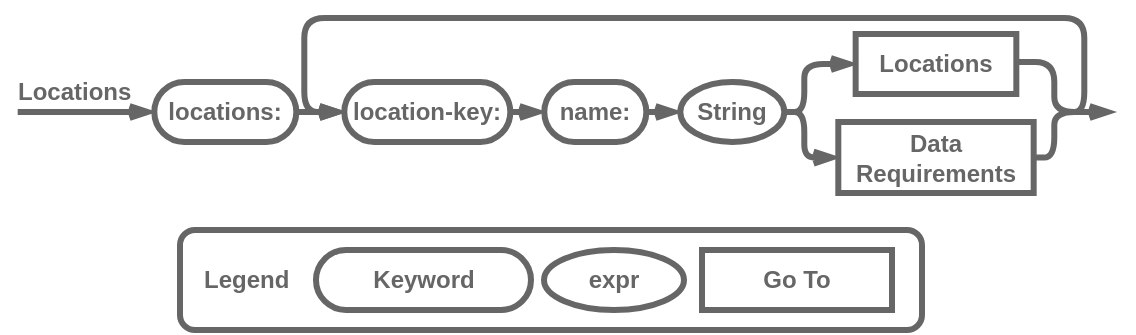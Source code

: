 <mxfile version="21.6.5" type="device">
  <diagram name="Page-1" id="lv2RBA-2qfxnkMvO_x3A">
    <mxGraphModel dx="-518" dy="203" grid="0" gridSize="10" guides="1" tooltips="1" connect="1" arrows="1" fold="1" page="1" pageScale="1" pageWidth="850" pageHeight="1100" math="0" shadow="0">
      <root>
        <mxCell id="0" />
        <mxCell id="1" parent="0" />
        <mxCell id="4REqOIB7tcGAyymllORO-40" value="" style="group" parent="1" vertex="1" connectable="0">
          <mxGeometry x="1070" y="614" width="371" height="50" as="geometry" />
        </mxCell>
        <mxCell id="4REqOIB7tcGAyymllORO-41" value="&lt;b style=&quot;border-color: var(--border-color); color: rgb(51, 51, 51); font-family: Helvetica; text-align: center;&quot;&gt;&lt;font style=&quot;border-color: var(--border-color);&quot; color=&quot;#666666&quot;&gt;&amp;nbsp; &amp;nbsp;Legend&lt;/font&gt;&lt;/b&gt;" style="text;html=1;align=left;verticalAlign=middle;whiteSpace=wrap;rounded=1;fontFamily=Courier New;perimeterSpacing=6;shadow=0;fillColor=#ffffff;fontColor=#143642;strokeColor=#666666;labelBackgroundColor=none;container=0;strokeWidth=3;" parent="4REqOIB7tcGAyymllORO-40" vertex="1">
          <mxGeometry width="371" height="50" as="geometry" />
        </mxCell>
        <mxCell id="4REqOIB7tcGAyymllORO-42" value="&lt;b style=&quot;border-color: var(--border-color); color: rgb(51, 51, 51);&quot;&gt;&lt;font style=&quot;border-color: var(--border-color);&quot; color=&quot;#666666&quot;&gt;expr&lt;/font&gt;&lt;/b&gt;" style="ellipse;whiteSpace=wrap;html=1;rounded=1;labelBackgroundColor=none;strokeColor=#666666;fontFamily=Helvetica;fontSize=12;fontColor=default;fillColor=default;container=0;strokeWidth=3;" parent="4REqOIB7tcGAyymllORO-40" vertex="1">
          <mxGeometry x="182" y="10" width="70" height="30" as="geometry" />
        </mxCell>
        <mxCell id="4REqOIB7tcGAyymllORO-43" value="&lt;p&gt;&lt;b style=&quot;border-color: var(--border-color); color: rgb(51, 51, 51);&quot;&gt;&lt;font style=&quot;border-color: var(--border-color);&quot; color=&quot;#666666&quot;&gt;Keyword&lt;/font&gt;&lt;/b&gt;&lt;br&gt;&lt;/p&gt;" style="rounded=1;whiteSpace=wrap;html=1;arcSize=50;fontStyle=0;fillColor=#ffffff;strokeColor=#666666;labelBackgroundColor=none;fontColor=#143642;container=0;strokeWidth=3;" parent="4REqOIB7tcGAyymllORO-40" vertex="1">
          <mxGeometry x="67.996" y="10" width="107.5" height="30" as="geometry" />
        </mxCell>
        <mxCell id="4REqOIB7tcGAyymllORO-44" value="&lt;b style=&quot;border-color: var(--border-color); color: rgb(51, 51, 51);&quot;&gt;&lt;font style=&quot;border-color: var(--border-color);&quot; color=&quot;#666666&quot;&gt;Go To&lt;/font&gt;&lt;/b&gt;" style="rounded=1;whiteSpace=wrap;html=1;strokeColor=#666666;fontFamily=Helvetica;fontSize=12;fontColor=#143642;fillColor=#FFFFFF;arcSize=0;fontStyle=0;shadow=0;labelBackgroundColor=none;container=0;strokeWidth=3;" parent="4REqOIB7tcGAyymllORO-40" vertex="1">
          <mxGeometry x="261.005" y="10" width="95" height="30" as="geometry" />
        </mxCell>
        <mxCell id="4REqOIB7tcGAyymllORO-14" style="edgeStyle=orthogonalEdgeStyle;shape=connector;curved=0;rounded=0;orthogonalLoop=1;jettySize=auto;html=1;exitX=0;exitY=0.5;exitDx=0;exitDy=0;labelBackgroundColor=default;strokeColor=#666666;strokeWidth=3;align=center;verticalAlign=middle;fontFamily=Helvetica;fontSize=11;fontColor=default;endArrow=none;endFill=0;startArrow=openThin;startFill=0;" parent="1" source="4REqOIB7tcGAyymllORO-15" edge="1">
          <mxGeometry relative="1" as="geometry">
            <mxPoint x="988.845" y="555" as="targetPoint" />
          </mxGeometry>
        </mxCell>
        <mxCell id="4REqOIB7tcGAyymllORO-15" value="&lt;b style=&quot;border-color: var(--border-color);&quot;&gt;&lt;font style=&quot;border-color: var(--border-color);&quot; color=&quot;#666666&quot;&gt;locations:&lt;/font&gt;&lt;/b&gt;" style="rounded=1;whiteSpace=wrap;html=1;strokeColor=#666666;fontFamily=Helvetica;fontSize=12;fontColor=#143642;fillColor=#ffffff;arcSize=50;fontStyle=0;shadow=0;labelBackgroundColor=none;align=center;verticalAlign=middle;strokeWidth=3;" parent="1" vertex="1">
          <mxGeometry x="1057.155" y="540" width="71" height="30" as="geometry" />
        </mxCell>
        <mxCell id="4REqOIB7tcGAyymllORO-19" value="&lt;font size=&quot;1&quot; color=&quot;#666666&quot;&gt;&lt;b style=&quot;font-size: 12px;&quot;&gt;Locations&lt;/b&gt;&lt;/font&gt;" style="text;html=1;strokeColor=none;fillColor=none;align=left;verticalAlign=middle;whiteSpace=wrap;rounded=0;fontSize=11;fontFamily=Helvetica;fontColor=#333333;" parent="1" vertex="1">
          <mxGeometry x="987.005" y="530" width="60" height="30" as="geometry" />
        </mxCell>
        <mxCell id="4REqOIB7tcGAyymllORO-65" style="edgeStyle=orthogonalEdgeStyle;shape=connector;curved=0;rounded=1;orthogonalLoop=1;jettySize=auto;html=1;labelBackgroundColor=default;strokeColor=#666666;strokeWidth=3;align=center;verticalAlign=middle;fontFamily=Helvetica;fontSize=11;fontColor=default;startArrow=none;startFill=0;endArrow=none;endFill=0;" parent="1" source="4REqOIB7tcGAyymllORO-50" edge="1">
          <mxGeometry relative="1" as="geometry">
            <mxPoint x="1527.155" y="555" as="targetPoint" />
            <Array as="points">
              <mxPoint x="1507.155" y="530" />
              <mxPoint x="1507.155" y="555" />
            </Array>
          </mxGeometry>
        </mxCell>
        <mxCell id="4REqOIB7tcGAyymllORO-51" value="&lt;p&gt;&lt;font color=&quot;#666666&quot;&gt;&lt;b&gt;location-key:&lt;/b&gt;&lt;/font&gt;&lt;/p&gt;" style="rounded=1;whiteSpace=wrap;html=1;arcSize=50;fontStyle=0;fillColor=#ffffff;strokeColor=#666666;labelBackgroundColor=none;fontColor=#143642;container=0;strokeWidth=3;" parent="1" vertex="1">
          <mxGeometry x="1152.155" y="540" width="83" height="30" as="geometry" />
        </mxCell>
        <mxCell id="4REqOIB7tcGAyymllORO-53" value="" style="edgeStyle=orthogonalEdgeStyle;shape=connector;curved=0;rounded=0;orthogonalLoop=1;jettySize=auto;html=1;labelBackgroundColor=default;strokeColor=#666666;strokeWidth=3;align=center;verticalAlign=middle;fontFamily=Helvetica;fontSize=11;fontColor=default;startArrow=none;startFill=0;endArrow=openThin;endFill=0;" parent="1" source="4REqOIB7tcGAyymllORO-15" target="4REqOIB7tcGAyymllORO-51" edge="1">
          <mxGeometry relative="1" as="geometry">
            <Array as="points">
              <mxPoint x="1157.155" y="555" />
              <mxPoint x="1157.155" y="555" />
            </Array>
          </mxGeometry>
        </mxCell>
        <mxCell id="4REqOIB7tcGAyymllORO-64" style="edgeStyle=orthogonalEdgeStyle;shape=connector;curved=0;rounded=1;orthogonalLoop=1;jettySize=auto;html=1;exitX=1;exitY=0.5;exitDx=0;exitDy=0;labelBackgroundColor=default;strokeColor=#666666;strokeWidth=3;align=center;verticalAlign=middle;fontFamily=Helvetica;fontSize=11;fontColor=default;startArrow=none;startFill=0;endArrow=openThin;endFill=0;" parent="1" source="4REqOIB7tcGAyymllORO-54" edge="1">
          <mxGeometry relative="1" as="geometry">
            <mxPoint x="1537.155" y="555" as="targetPoint" />
            <Array as="points">
              <mxPoint x="1507.155" y="578" />
              <mxPoint x="1507.155" y="555" />
            </Array>
          </mxGeometry>
        </mxCell>
        <mxCell id="HlvJKoGbzsVvaz8UDTIB-3" style="edgeStyle=orthogonalEdgeStyle;shape=connector;curved=0;rounded=1;orthogonalLoop=1;jettySize=auto;html=1;labelBackgroundColor=default;strokeColor=#666666;strokeWidth=3;fontFamily=Helvetica;fontSize=11;fontColor=default;startArrow=none;startFill=0;endArrow=openThin;endFill=0;" edge="1" parent="1" target="4REqOIB7tcGAyymllORO-51">
          <mxGeometry relative="1" as="geometry">
            <mxPoint x="1512.155" y="555" as="sourcePoint" />
            <Array as="points">
              <mxPoint x="1522.155" y="555" />
              <mxPoint x="1522.155" y="508" />
              <mxPoint x="1132.155" y="508" />
              <mxPoint x="1132.155" y="555" />
            </Array>
            <mxPoint x="1161.155" y="555" as="targetPoint" />
          </mxGeometry>
        </mxCell>
        <mxCell id="HlvJKoGbzsVvaz8UDTIB-4" value="&lt;p&gt;&lt;font color=&quot;#666666&quot;&gt;&lt;b&gt;name:&lt;/b&gt;&lt;/font&gt;&lt;/p&gt;" style="rounded=1;whiteSpace=wrap;html=1;arcSize=50;fontStyle=0;fillColor=#ffffff;strokeColor=#666666;labelBackgroundColor=none;fontColor=#143642;container=0;strokeWidth=3;" vertex="1" parent="1">
          <mxGeometry x="1252.155" y="540" width="51" height="30" as="geometry" />
        </mxCell>
        <mxCell id="HlvJKoGbzsVvaz8UDTIB-10" style="edgeStyle=orthogonalEdgeStyle;shape=connector;curved=0;rounded=1;orthogonalLoop=1;jettySize=auto;html=1;labelBackgroundColor=default;strokeColor=#666666;strokeWidth=3;fontFamily=Helvetica;fontSize=11;fontColor=default;startArrow=none;startFill=0;endArrow=openThin;endFill=0;" edge="1" parent="1" source="4REqOIB7tcGAyymllORO-51" target="HlvJKoGbzsVvaz8UDTIB-4">
          <mxGeometry relative="1" as="geometry">
            <Array as="points">
              <mxPoint x="1246.155" y="555" />
              <mxPoint x="1246.155" y="555" />
            </Array>
          </mxGeometry>
        </mxCell>
        <mxCell id="HlvJKoGbzsVvaz8UDTIB-7" value="&lt;b style=&quot;border-color: var(--border-color); color: rgb(51, 51, 51);&quot;&gt;&lt;font style=&quot;border-color: var(--border-color);&quot; color=&quot;#666666&quot;&gt;String&lt;/font&gt;&lt;/b&gt;" style="ellipse;whiteSpace=wrap;html=1;rounded=1;labelBackgroundColor=none;strokeColor=#666666;fontFamily=Helvetica;fontSize=12;fontColor=default;fillColor=default;container=0;strokeWidth=3;" vertex="1" parent="1">
          <mxGeometry x="1320.155" y="540" width="52" height="30" as="geometry" />
        </mxCell>
        <mxCell id="HlvJKoGbzsVvaz8UDTIB-8" value="" style="edgeStyle=orthogonalEdgeStyle;shape=connector;curved=0;rounded=1;orthogonalLoop=1;jettySize=auto;html=1;labelBackgroundColor=default;strokeColor=#666666;strokeWidth=3;fontFamily=Helvetica;fontSize=11;fontColor=default;startArrow=none;startFill=0;endArrow=openThin;endFill=0;" edge="1" parent="1" source="HlvJKoGbzsVvaz8UDTIB-4" target="HlvJKoGbzsVvaz8UDTIB-7">
          <mxGeometry relative="1" as="geometry">
            <Array as="points">
              <mxPoint x="1321.155" y="555" />
              <mxPoint x="1321.155" y="555" />
            </Array>
          </mxGeometry>
        </mxCell>
        <mxCell id="4REqOIB7tcGAyymllORO-50" value="&lt;b style=&quot;border-color: var(--border-color); color: rgb(51, 51, 51);&quot;&gt;&lt;font style=&quot;border-color: var(--border-color);&quot; color=&quot;#666666&quot;&gt;Locations&lt;/font&gt;&lt;/b&gt;" style="rounded=1;whiteSpace=wrap;html=1;strokeColor=#666666;fontFamily=Helvetica;fontSize=12;fontColor=#143642;fillColor=#FFFFFF;arcSize=0;fontStyle=0;shadow=0;labelBackgroundColor=none;container=0;strokeWidth=3;" parent="1" vertex="1">
          <mxGeometry x="1407.825" y="516" width="80.34" height="30" as="geometry" />
        </mxCell>
        <mxCell id="HlvJKoGbzsVvaz8UDTIB-12" style="edgeStyle=orthogonalEdgeStyle;shape=connector;curved=0;rounded=1;orthogonalLoop=1;jettySize=auto;html=1;entryX=0;entryY=0.5;entryDx=0;entryDy=0;labelBackgroundColor=default;strokeColor=#666666;strokeWidth=3;fontFamily=Helvetica;fontSize=11;fontColor=default;startArrow=none;startFill=0;endArrow=openThin;endFill=0;" edge="1" parent="1" source="HlvJKoGbzsVvaz8UDTIB-7" target="4REqOIB7tcGAyymllORO-50">
          <mxGeometry relative="1" as="geometry">
            <Array as="points">
              <mxPoint x="1382.155" y="555" />
              <mxPoint x="1382.155" y="531" />
            </Array>
          </mxGeometry>
        </mxCell>
        <mxCell id="4REqOIB7tcGAyymllORO-54" value="&lt;b style=&quot;border-color: var(--border-color); color: rgb(51, 51, 51);&quot;&gt;&lt;font style=&quot;border-color: var(--border-color);&quot; color=&quot;#666666&quot;&gt;Data &lt;br&gt;Requirements&lt;/font&gt;&lt;/b&gt;" style="rounded=1;whiteSpace=wrap;html=1;strokeColor=#666666;fontFamily=Helvetica;fontSize=12;fontColor=#143642;fillColor=#FFFFFF;arcSize=0;fontStyle=0;shadow=0;labelBackgroundColor=none;container=0;strokeWidth=3;" parent="1" vertex="1">
          <mxGeometry x="1399.155" y="560" width="97.68" height="35.5" as="geometry" />
        </mxCell>
        <mxCell id="HlvJKoGbzsVvaz8UDTIB-13" style="edgeStyle=orthogonalEdgeStyle;shape=connector;curved=0;rounded=1;orthogonalLoop=1;jettySize=auto;html=1;exitX=1;exitY=0.5;exitDx=0;exitDy=0;entryX=0;entryY=0.5;entryDx=0;entryDy=0;labelBackgroundColor=default;strokeColor=#666666;strokeWidth=3;fontFamily=Helvetica;fontSize=11;fontColor=default;startArrow=none;startFill=0;endArrow=openThin;endFill=0;" edge="1" parent="1" source="HlvJKoGbzsVvaz8UDTIB-7" target="4REqOIB7tcGAyymllORO-54">
          <mxGeometry relative="1" as="geometry">
            <Array as="points">
              <mxPoint x="1382.155" y="555" />
              <mxPoint x="1382.155" y="578" />
            </Array>
          </mxGeometry>
        </mxCell>
      </root>
    </mxGraphModel>
  </diagram>
</mxfile>
